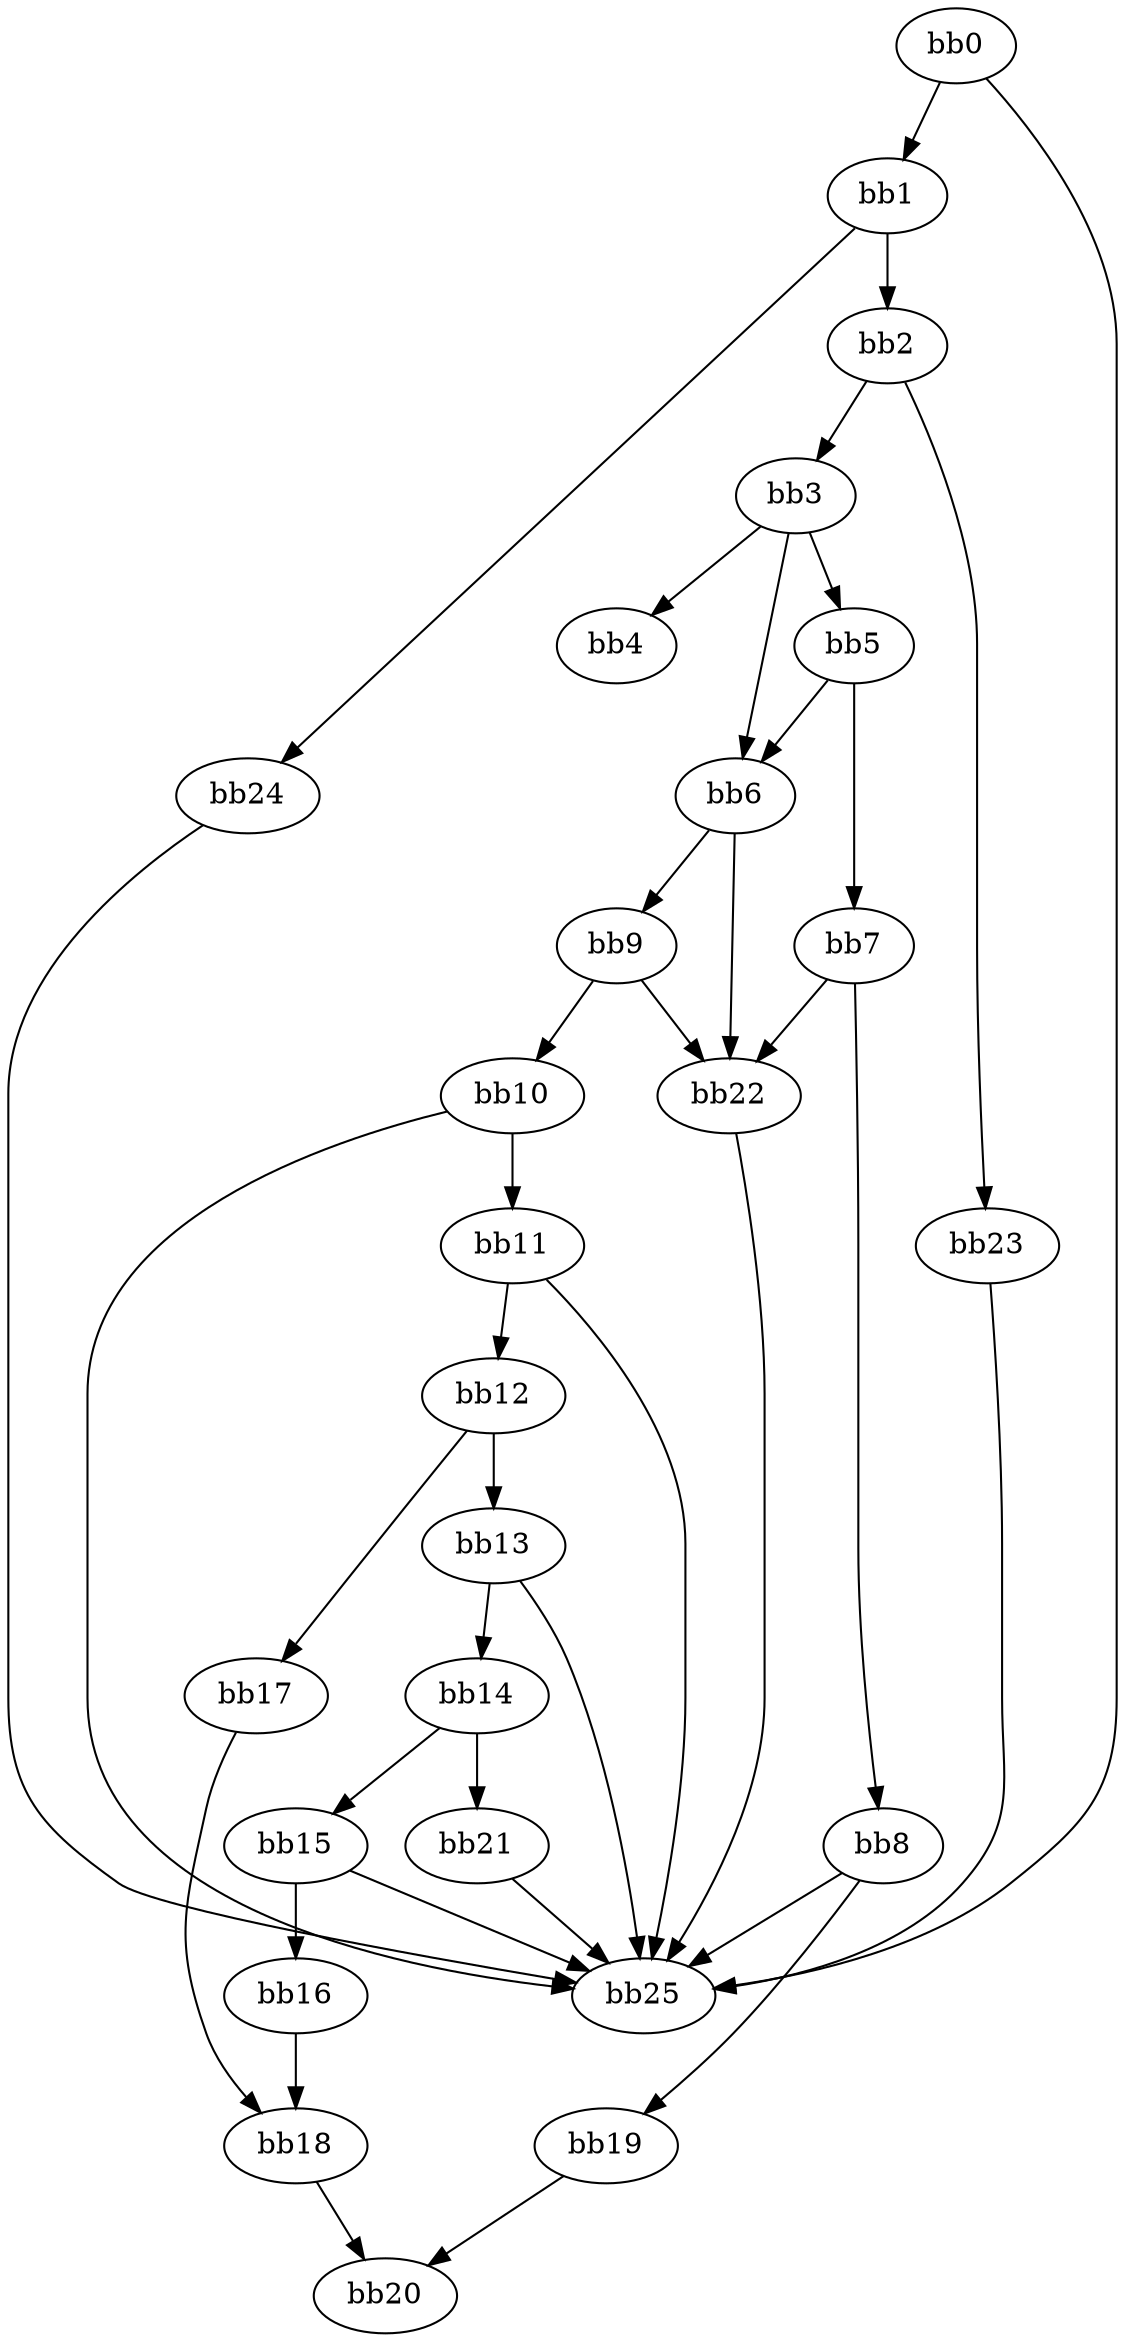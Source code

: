 digraph {
    0 [ label = "bb0\l" ]
    1 [ label = "bb1\l" ]
    2 [ label = "bb2\l" ]
    3 [ label = "bb3\l" ]
    4 [ label = "bb4\l" ]
    5 [ label = "bb5\l" ]
    6 [ label = "bb6\l" ]
    7 [ label = "bb7\l" ]
    8 [ label = "bb8\l" ]
    9 [ label = "bb9\l" ]
    10 [ label = "bb10\l" ]
    11 [ label = "bb11\l" ]
    12 [ label = "bb12\l" ]
    13 [ label = "bb13\l" ]
    14 [ label = "bb14\l" ]
    15 [ label = "bb15\l" ]
    16 [ label = "bb16\l" ]
    17 [ label = "bb17\l" ]
    18 [ label = "bb18\l" ]
    19 [ label = "bb19\l" ]
    20 [ label = "bb20\l" ]
    21 [ label = "bb21\l" ]
    22 [ label = "bb22\l" ]
    23 [ label = "bb23\l" ]
    24 [ label = "bb24\l" ]
    25 [ label = "bb25\l" ]
    0 -> 1 [ ]
    0 -> 25 [ ]
    1 -> 2 [ ]
    1 -> 24 [ ]
    2 -> 3 [ ]
    2 -> 23 [ ]
    3 -> 4 [ ]
    3 -> 5 [ ]
    3 -> 6 [ ]
    5 -> 6 [ ]
    5 -> 7 [ ]
    6 -> 9 [ ]
    6 -> 22 [ ]
    7 -> 8 [ ]
    7 -> 22 [ ]
    8 -> 19 [ ]
    8 -> 25 [ ]
    9 -> 10 [ ]
    9 -> 22 [ ]
    10 -> 11 [ ]
    10 -> 25 [ ]
    11 -> 12 [ ]
    11 -> 25 [ ]
    12 -> 13 [ ]
    12 -> 17 [ ]
    13 -> 14 [ ]
    13 -> 25 [ ]
    14 -> 15 [ ]
    14 -> 21 [ ]
    15 -> 16 [ ]
    15 -> 25 [ ]
    16 -> 18 [ ]
    17 -> 18 [ ]
    18 -> 20 [ ]
    19 -> 20 [ ]
    21 -> 25 [ ]
    22 -> 25 [ ]
    23 -> 25 [ ]
    24 -> 25 [ ]
}

